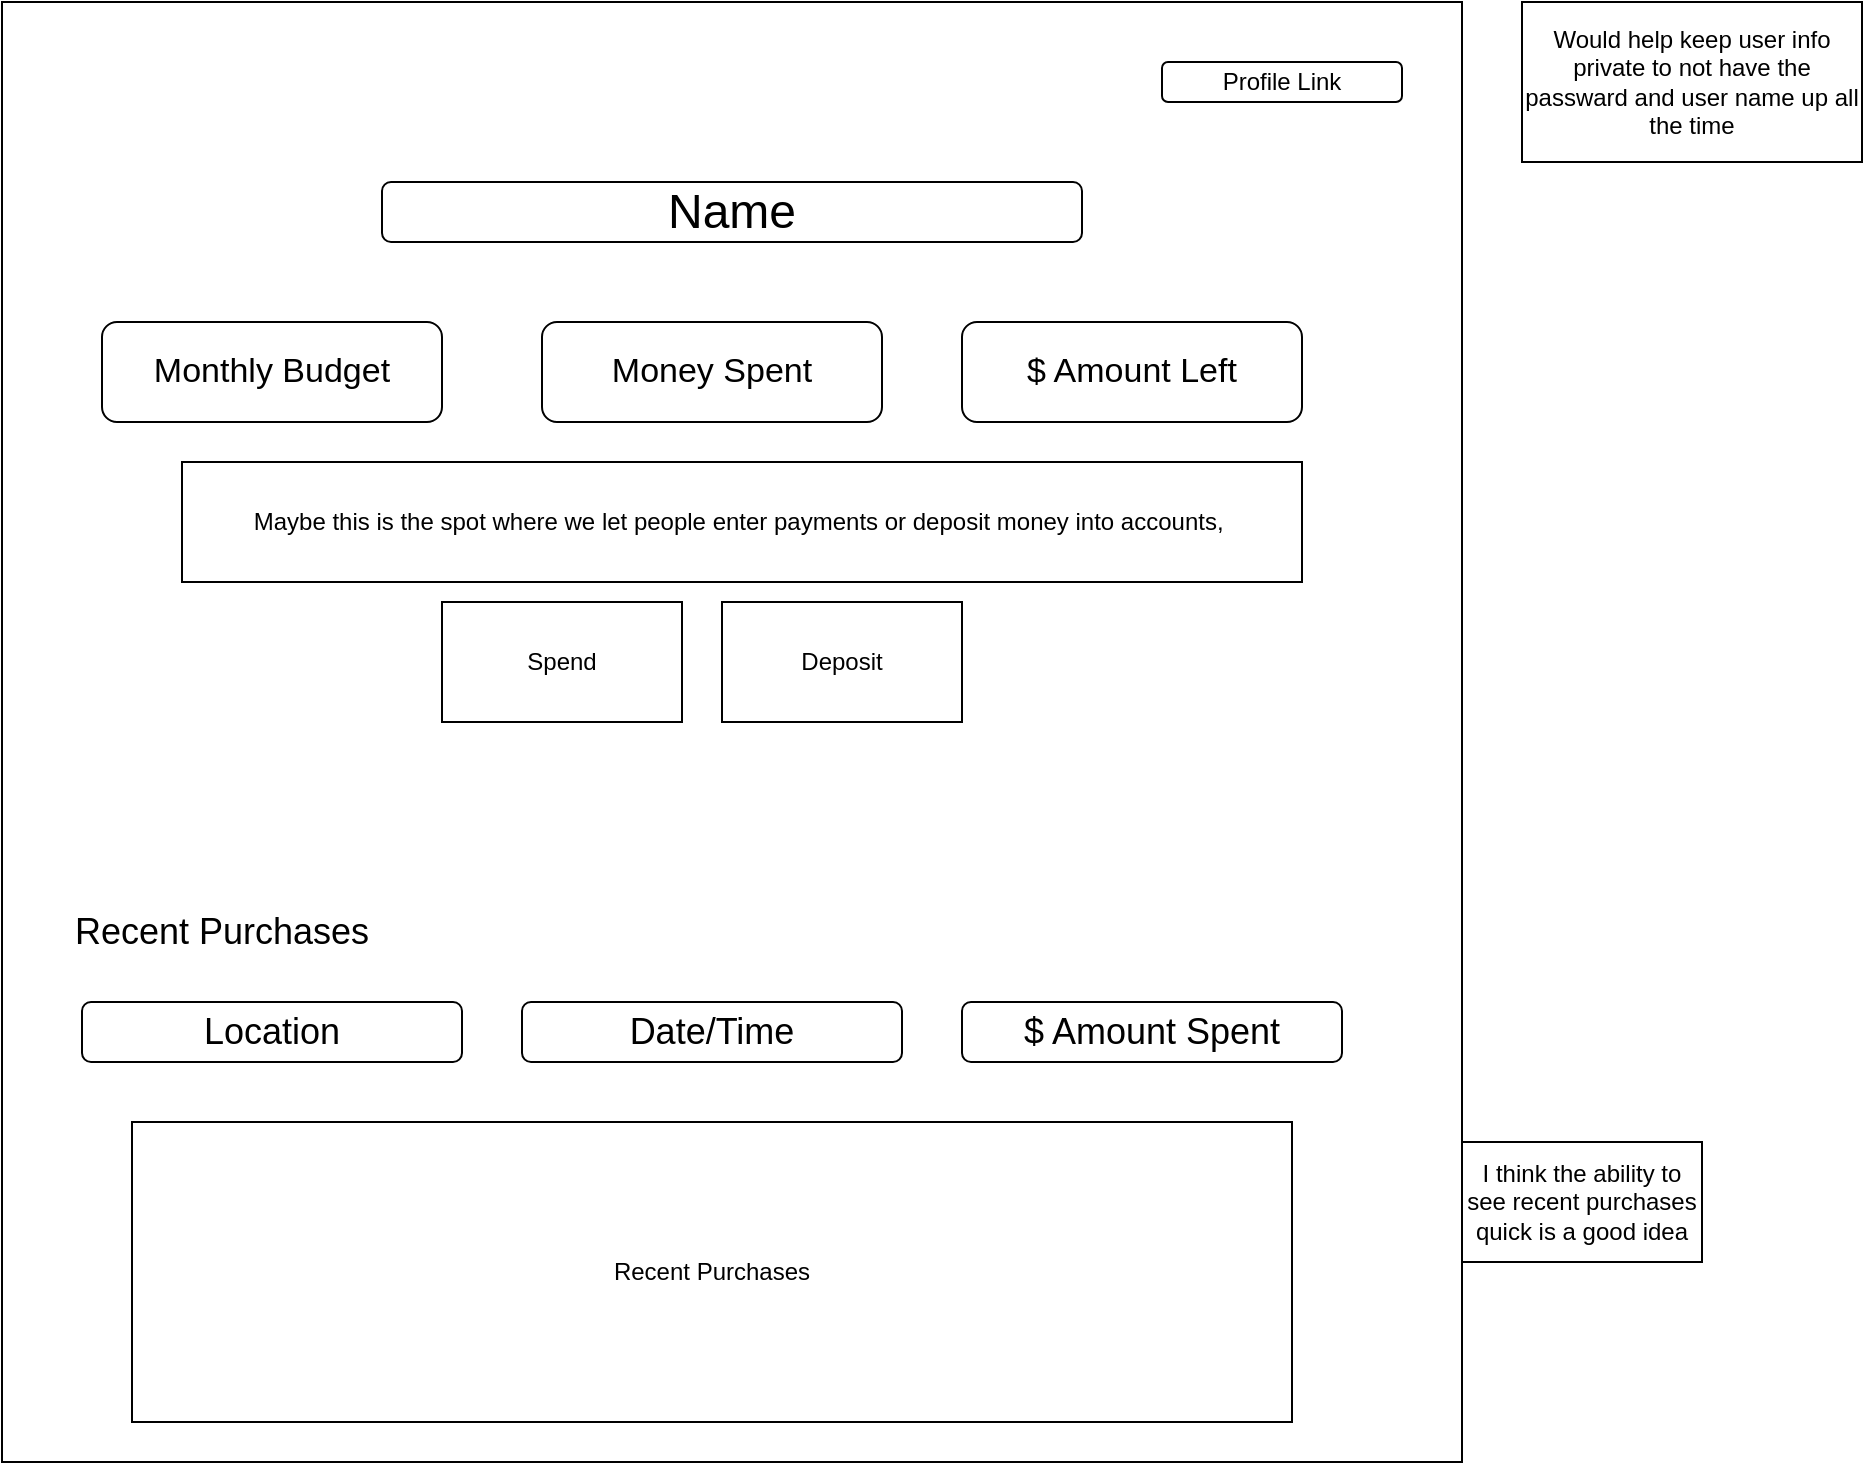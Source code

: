 <mxfile version="14.2.9" type="device"><diagram id="jn5m-WVWIEIgdGzhGjle" name="Page-1"><mxGraphModel dx="1422" dy="832" grid="1" gridSize="10" guides="1" tooltips="1" connect="1" arrows="1" fold="1" page="1" pageScale="1" pageWidth="850" pageHeight="1100" math="0" shadow="0"><root><mxCell id="0"/><mxCell id="1" parent="0"/><mxCell id="Y7bPZc9h52fObDzwaYbo-1" value="" style="whiteSpace=wrap;html=1;aspect=fixed;expand=1;resizeHeight=1;imageAspect=1;" parent="1" vertex="1"><mxGeometry x="80" y="120" width="730" height="730" as="geometry"/></mxCell><mxCell id="Y7bPZc9h52fObDzwaYbo-2" value="&lt;font style=&quot;font-size: 24px&quot;&gt;Name&lt;/font&gt;" style="rounded=1;whiteSpace=wrap;html=1;" parent="1" vertex="1"><mxGeometry x="270" y="210" width="350" height="30" as="geometry"/></mxCell><mxCell id="Y7bPZc9h52fObDzwaYbo-3" value="Profile Link" style="rounded=1;whiteSpace=wrap;html=1;" parent="1" vertex="1"><mxGeometry x="660" y="150" width="120" height="20" as="geometry"/></mxCell><mxCell id="Y7bPZc9h52fObDzwaYbo-8" value="&lt;font style=&quot;font-size: 18px&quot;&gt;Recent Purchases&lt;/font&gt;" style="text;html=1;strokeColor=none;fillColor=none;align=center;verticalAlign=middle;whiteSpace=wrap;rounded=0;" parent="1" vertex="1"><mxGeometry x="100" y="550" width="180" height="70" as="geometry"/></mxCell><mxCell id="Y7bPZc9h52fObDzwaYbo-9" value="&lt;font style=&quot;font-size: 18px&quot;&gt;Location&lt;/font&gt;" style="rounded=1;whiteSpace=wrap;html=1;" parent="1" vertex="1"><mxGeometry x="120" y="620" width="190" height="30" as="geometry"/></mxCell><mxCell id="Y7bPZc9h52fObDzwaYbo-11" value="&lt;span style=&quot;font-size: 18px&quot;&gt;Date/Time&lt;/span&gt;" style="rounded=1;whiteSpace=wrap;html=1;" parent="1" vertex="1"><mxGeometry x="340" y="620" width="190" height="30" as="geometry"/></mxCell><mxCell id="Y7bPZc9h52fObDzwaYbo-12" value="&lt;span style=&quot;font-size: 18px&quot;&gt;$ Amount Spent&lt;/span&gt;" style="rounded=1;whiteSpace=wrap;html=1;" parent="1" vertex="1"><mxGeometry x="560" y="620" width="190" height="30" as="geometry"/></mxCell><mxCell id="Y7bPZc9h52fObDzwaYbo-13" value="Recent Purchases" style="rounded=0;whiteSpace=wrap;html=1;" parent="1" vertex="1"><mxGeometry x="145" y="680" width="580" height="150" as="geometry"/></mxCell><mxCell id="Y7bPZc9h52fObDzwaYbo-17" value="&lt;font style=&quot;font-size: 17px&quot;&gt;Monthly Budget&lt;/font&gt;" style="rounded=1;whiteSpace=wrap;html=1;" parent="1" vertex="1"><mxGeometry x="130" y="280" width="170" height="50" as="geometry"/></mxCell><mxCell id="Y7bPZc9h52fObDzwaYbo-18" value="&lt;span style=&quot;font-size: 17px&quot;&gt;Money Spent&lt;/span&gt;" style="rounded=1;whiteSpace=wrap;html=1;" parent="1" vertex="1"><mxGeometry x="350" y="280" width="170" height="50" as="geometry"/></mxCell><mxCell id="Y7bPZc9h52fObDzwaYbo-19" value="&lt;span style=&quot;font-size: 17px&quot;&gt;$ Amount Left&lt;/span&gt;" style="rounded=1;whiteSpace=wrap;html=1;" parent="1" vertex="1"><mxGeometry x="560" y="280" width="170" height="50" as="geometry"/></mxCell><mxCell id="ga4tWwjf6CtWsp4JSLIN-1" value="Maybe this is the spot where we let people enter payments or deposit money into accounts,&amp;nbsp;" style="rounded=0;whiteSpace=wrap;html=1;" parent="1" vertex="1"><mxGeometry x="170" y="350" width="560" height="60" as="geometry"/></mxCell><mxCell id="ga4tWwjf6CtWsp4JSLIN-2" value="Spend" style="rounded=0;whiteSpace=wrap;html=1;" parent="1" vertex="1"><mxGeometry x="300" y="420" width="120" height="60" as="geometry"/></mxCell><mxCell id="ga4tWwjf6CtWsp4JSLIN-3" value="Deposit" style="rounded=0;whiteSpace=wrap;html=1;" parent="1" vertex="1"><mxGeometry x="440" y="420" width="120" height="60" as="geometry"/></mxCell><mxCell id="ga4tWwjf6CtWsp4JSLIN-5" value="I think the ability to see recent purchases quick is a good idea" style="rounded=0;whiteSpace=wrap;html=1;strokeColor=#000000;" parent="1" vertex="1"><mxGeometry x="810" y="690" width="120" height="60" as="geometry"/></mxCell><mxCell id="EFkj83707NzJrTO64wgy-1" value="Would help keep user info private to not have the passward and user name up all the time" style="rounded=0;whiteSpace=wrap;html=1;" vertex="1" parent="1"><mxGeometry x="840" y="120" width="170" height="80" as="geometry"/></mxCell></root></mxGraphModel></diagram></mxfile>